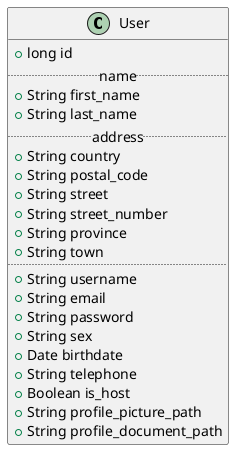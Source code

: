 @startuml user
left to right direction

class User {
  +long id
  .. name ..
  +String first_name
  +String last_name
  .. address ..
  +String country
  +String postal_code
  +String street
  +String street_number
  +String province
  +String town
  ..
  +String username
  +String email
  +String password
  +String sex
  +Date birthdate
  +String telephone
  +Boolean is_host
  +String profile_picture_path
  +String profile_document_path
}

@enduml